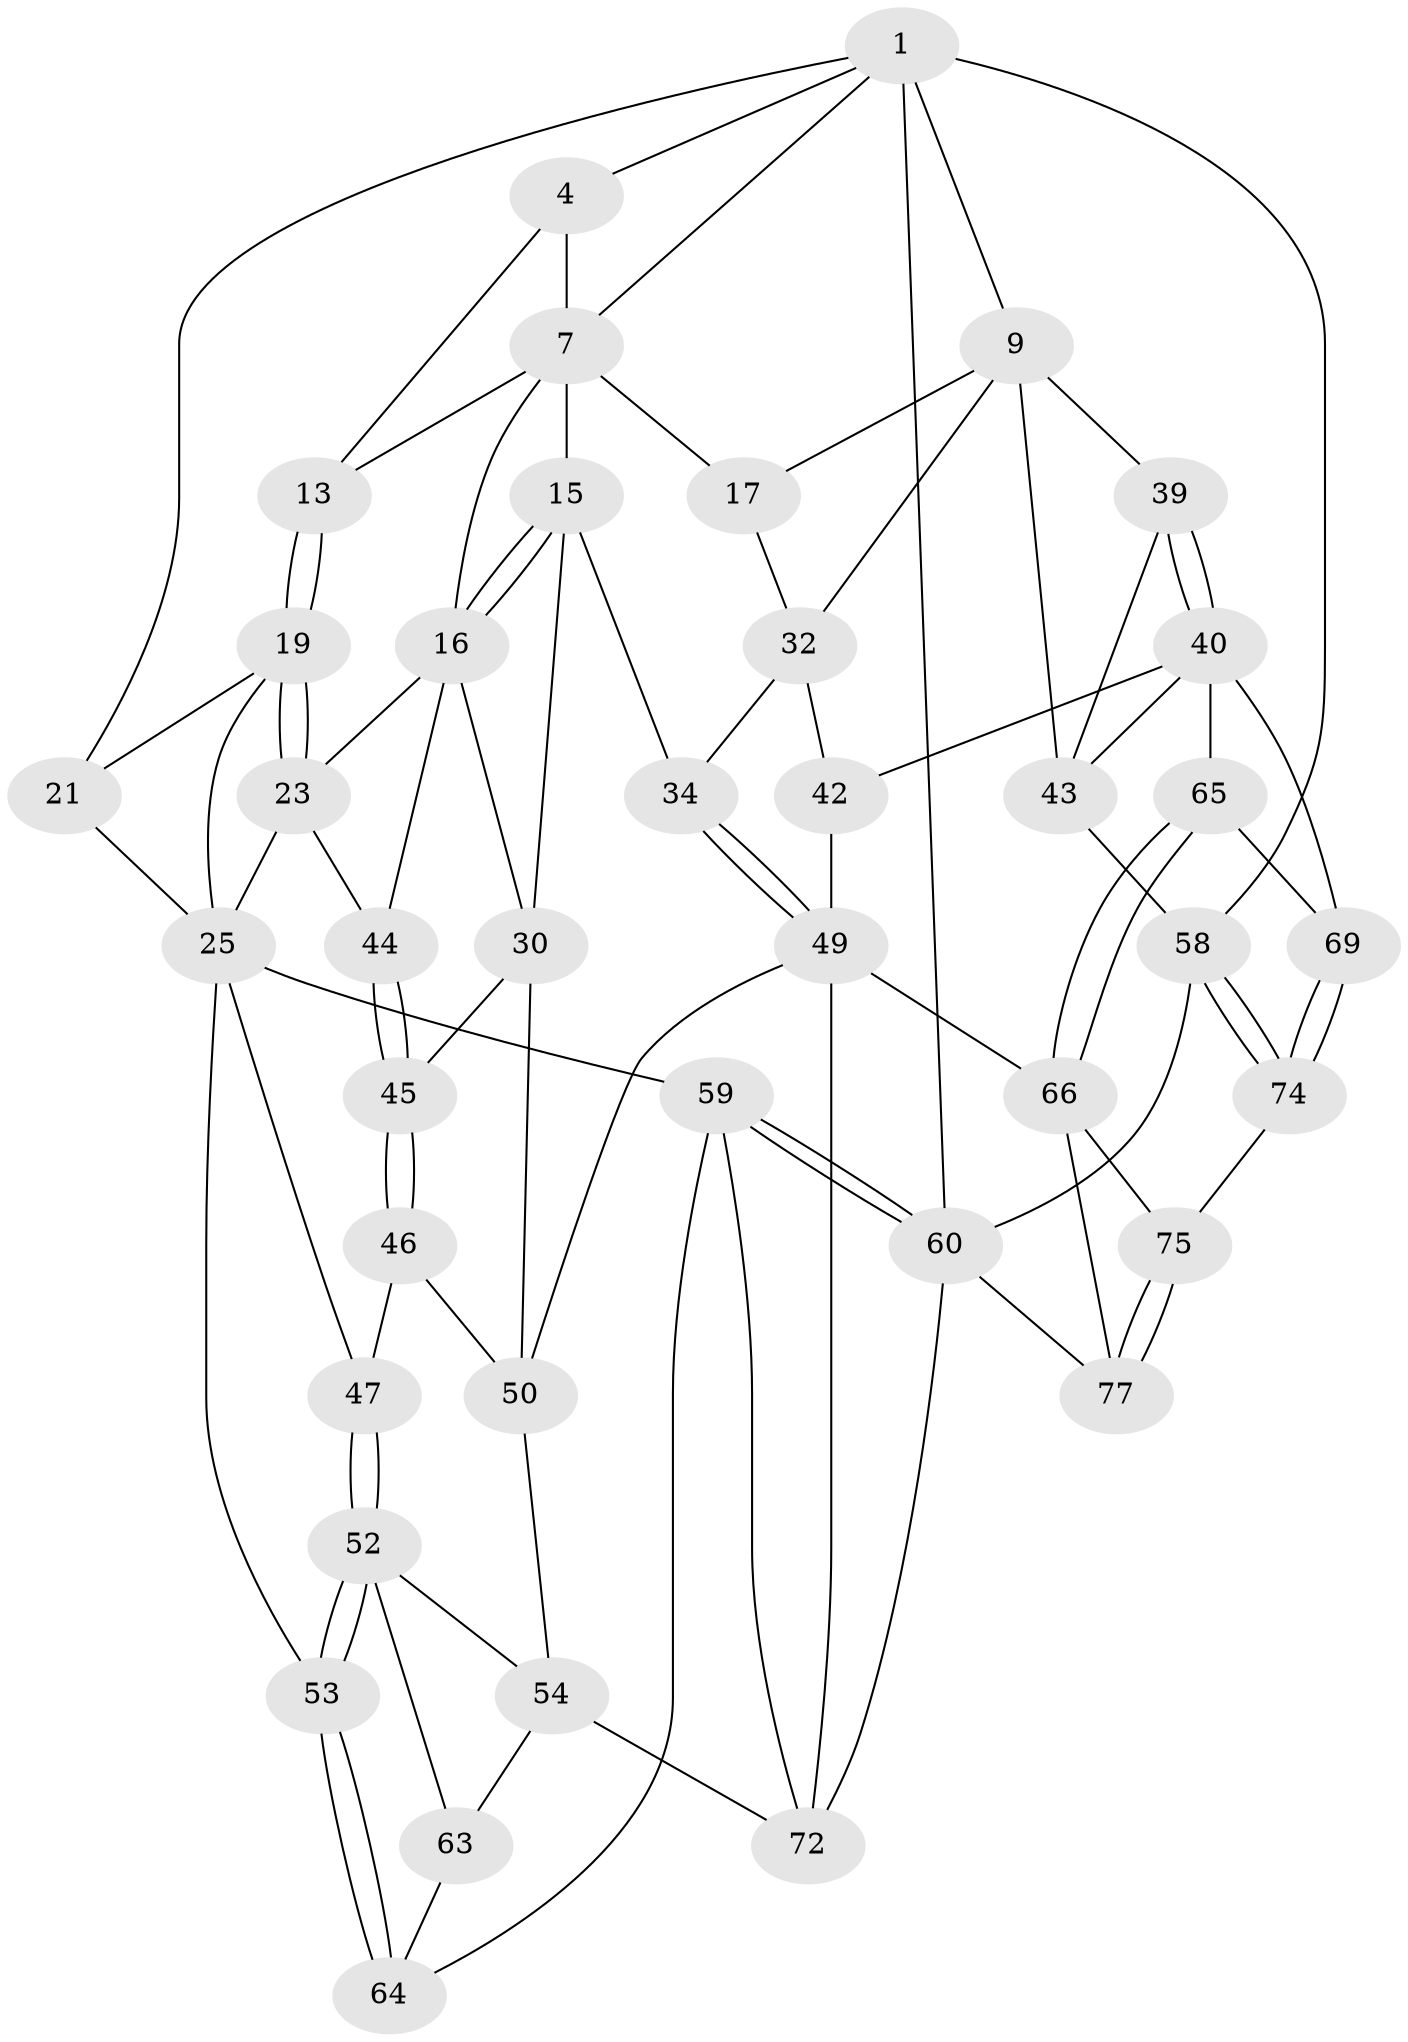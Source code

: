 // original degree distribution, {3: 0.024691358024691357, 6: 0.2222222222222222, 5: 0.49382716049382713, 4: 0.25925925925925924}
// Generated by graph-tools (version 1.1) at 2025/17/03/09/25 04:17:21]
// undirected, 40 vertices, 91 edges
graph export_dot {
graph [start="1"]
  node [color=gray90,style=filled];
  1 [pos="+0.7712759866865665+0",super="+6+2"];
  4 [pos="+0+0",super="+5"];
  7 [pos="+0.5692197204579237+0.11203537975129521",super="+8+14"];
  9 [pos="+1+0.07993958638269187",super="+10"];
  13 [pos="+0.22270186830084898+0.135983133360776"];
  15 [pos="+0.5909011999277246+0.2500289456411232",super="+29"];
  16 [pos="+0.3810359125580755+0.21495772141584615",super="+22"];
  17 [pos="+0.6631127452671173+0.22112097157907015",super="+18"];
  19 [pos="+0.19762303389888208+0.15918777669851783",super="+20"];
  21 [pos="+0+0",super="+35"];
  23 [pos="+0.23662007963134246+0.33128532810608385",super="+24"];
  25 [pos="+0.1172132395220303+0.32674786949414014",super="+36"];
  30 [pos="+0.43150784530549535+0.39218856885991",super="+48"];
  32 [pos="+0.754700533384397+0.37386872362315055",super="+33"];
  34 [pos="+0.6085153032930729+0.46168661846936676"];
  39 [pos="+0.8990551021468912+0.4052279932704996"];
  40 [pos="+0.8859835511365164+0.47981984815362283",super="+57+41"];
  42 [pos="+0.7899190463311891+0.5108691209997926"];
  43 [pos="+1+0.3610620862128581",super="+56"];
  44 [pos="+0.2489915886343847+0.40208580517579784"];
  45 [pos="+0.24839650002210467+0.40577911201767325"];
  46 [pos="+0.24079587004951442+0.4292646678225055"];
  47 [pos="+0.1891760349772893+0.4586796412533808"];
  49 [pos="+0.5650052457706013+0.5367182996806431",super="+62"];
  50 [pos="+0.38468930032238663+0.579015577248083",super="+51"];
  52 [pos="+0.1716172062583165+0.5015713496533839",super="+55"];
  53 [pos="+0.08538124249722676+0.5438271257808154"];
  54 [pos="+0.36227172534435637+0.6253309807789241",super="+71"];
  58 [pos="+1+0.8073487557711372"];
  59 [pos="+0+0.6979977204852336",super="+70"];
  60 [pos="+0+0.8646364474918988",super="+61+79"];
  63 [pos="+0.1453752065196205+0.6397825869468772"];
  64 [pos="+0.1074168518475296+0.62836097323841"];
  65 [pos="+0.8482007201094314+0.6173021791923636"];
  66 [pos="+0.7827885428834247+0.7660469398028122",super="+67"];
  69 [pos="+0.9308730181022103+0.6578213788909822"];
  72 [pos="+0.34556281670499434+0.8688760820396564",super="+76"];
  74 [pos="+1+0.7985405382997979"];
  75 [pos="+0.9773681260063534+0.8092846980894326"];
  77 [pos="+0.8626005179509528+0.9980307305172148"];
  1 -- 7;
  1 -- 9 [weight=2];
  1 -- 4;
  1 -- 21;
  1 -- 58;
  1 -- 60;
  4 -- 13;
  4 -- 7;
  7 -- 16;
  7 -- 13;
  7 -- 15;
  7 -- 17;
  9 -- 43;
  9 -- 32;
  9 -- 17 [weight=2];
  9 -- 39;
  13 -- 19;
  13 -- 19;
  15 -- 16;
  15 -- 16;
  15 -- 34;
  15 -- 30;
  16 -- 44;
  16 -- 30;
  16 -- 23;
  17 -- 32;
  19 -- 23;
  19 -- 23;
  19 -- 25;
  19 -- 21 [weight=2];
  21 -- 25;
  23 -- 25;
  23 -- 44;
  25 -- 53;
  25 -- 59;
  25 -- 47;
  30 -- 50;
  30 -- 45;
  32 -- 34;
  32 -- 42;
  34 -- 49;
  34 -- 49;
  39 -- 40;
  39 -- 40;
  39 -- 43;
  40 -- 69;
  40 -- 65;
  40 -- 42;
  40 -- 43;
  42 -- 49;
  43 -- 58;
  44 -- 45;
  44 -- 45;
  45 -- 46;
  45 -- 46;
  46 -- 47;
  46 -- 50;
  47 -- 52;
  47 -- 52;
  49 -- 50;
  49 -- 66;
  49 -- 72;
  50 -- 54;
  52 -- 53;
  52 -- 53;
  52 -- 54;
  52 -- 63;
  53 -- 64;
  53 -- 64;
  54 -- 72;
  54 -- 63;
  58 -- 74;
  58 -- 74;
  58 -- 60;
  59 -- 60 [weight=2];
  59 -- 60;
  59 -- 64;
  59 -- 72;
  60 -- 77;
  60 -- 72;
  63 -- 64;
  65 -- 66;
  65 -- 66;
  65 -- 69;
  66 -- 75;
  66 -- 77;
  69 -- 74;
  69 -- 74;
  74 -- 75;
  75 -- 77;
  75 -- 77;
}
